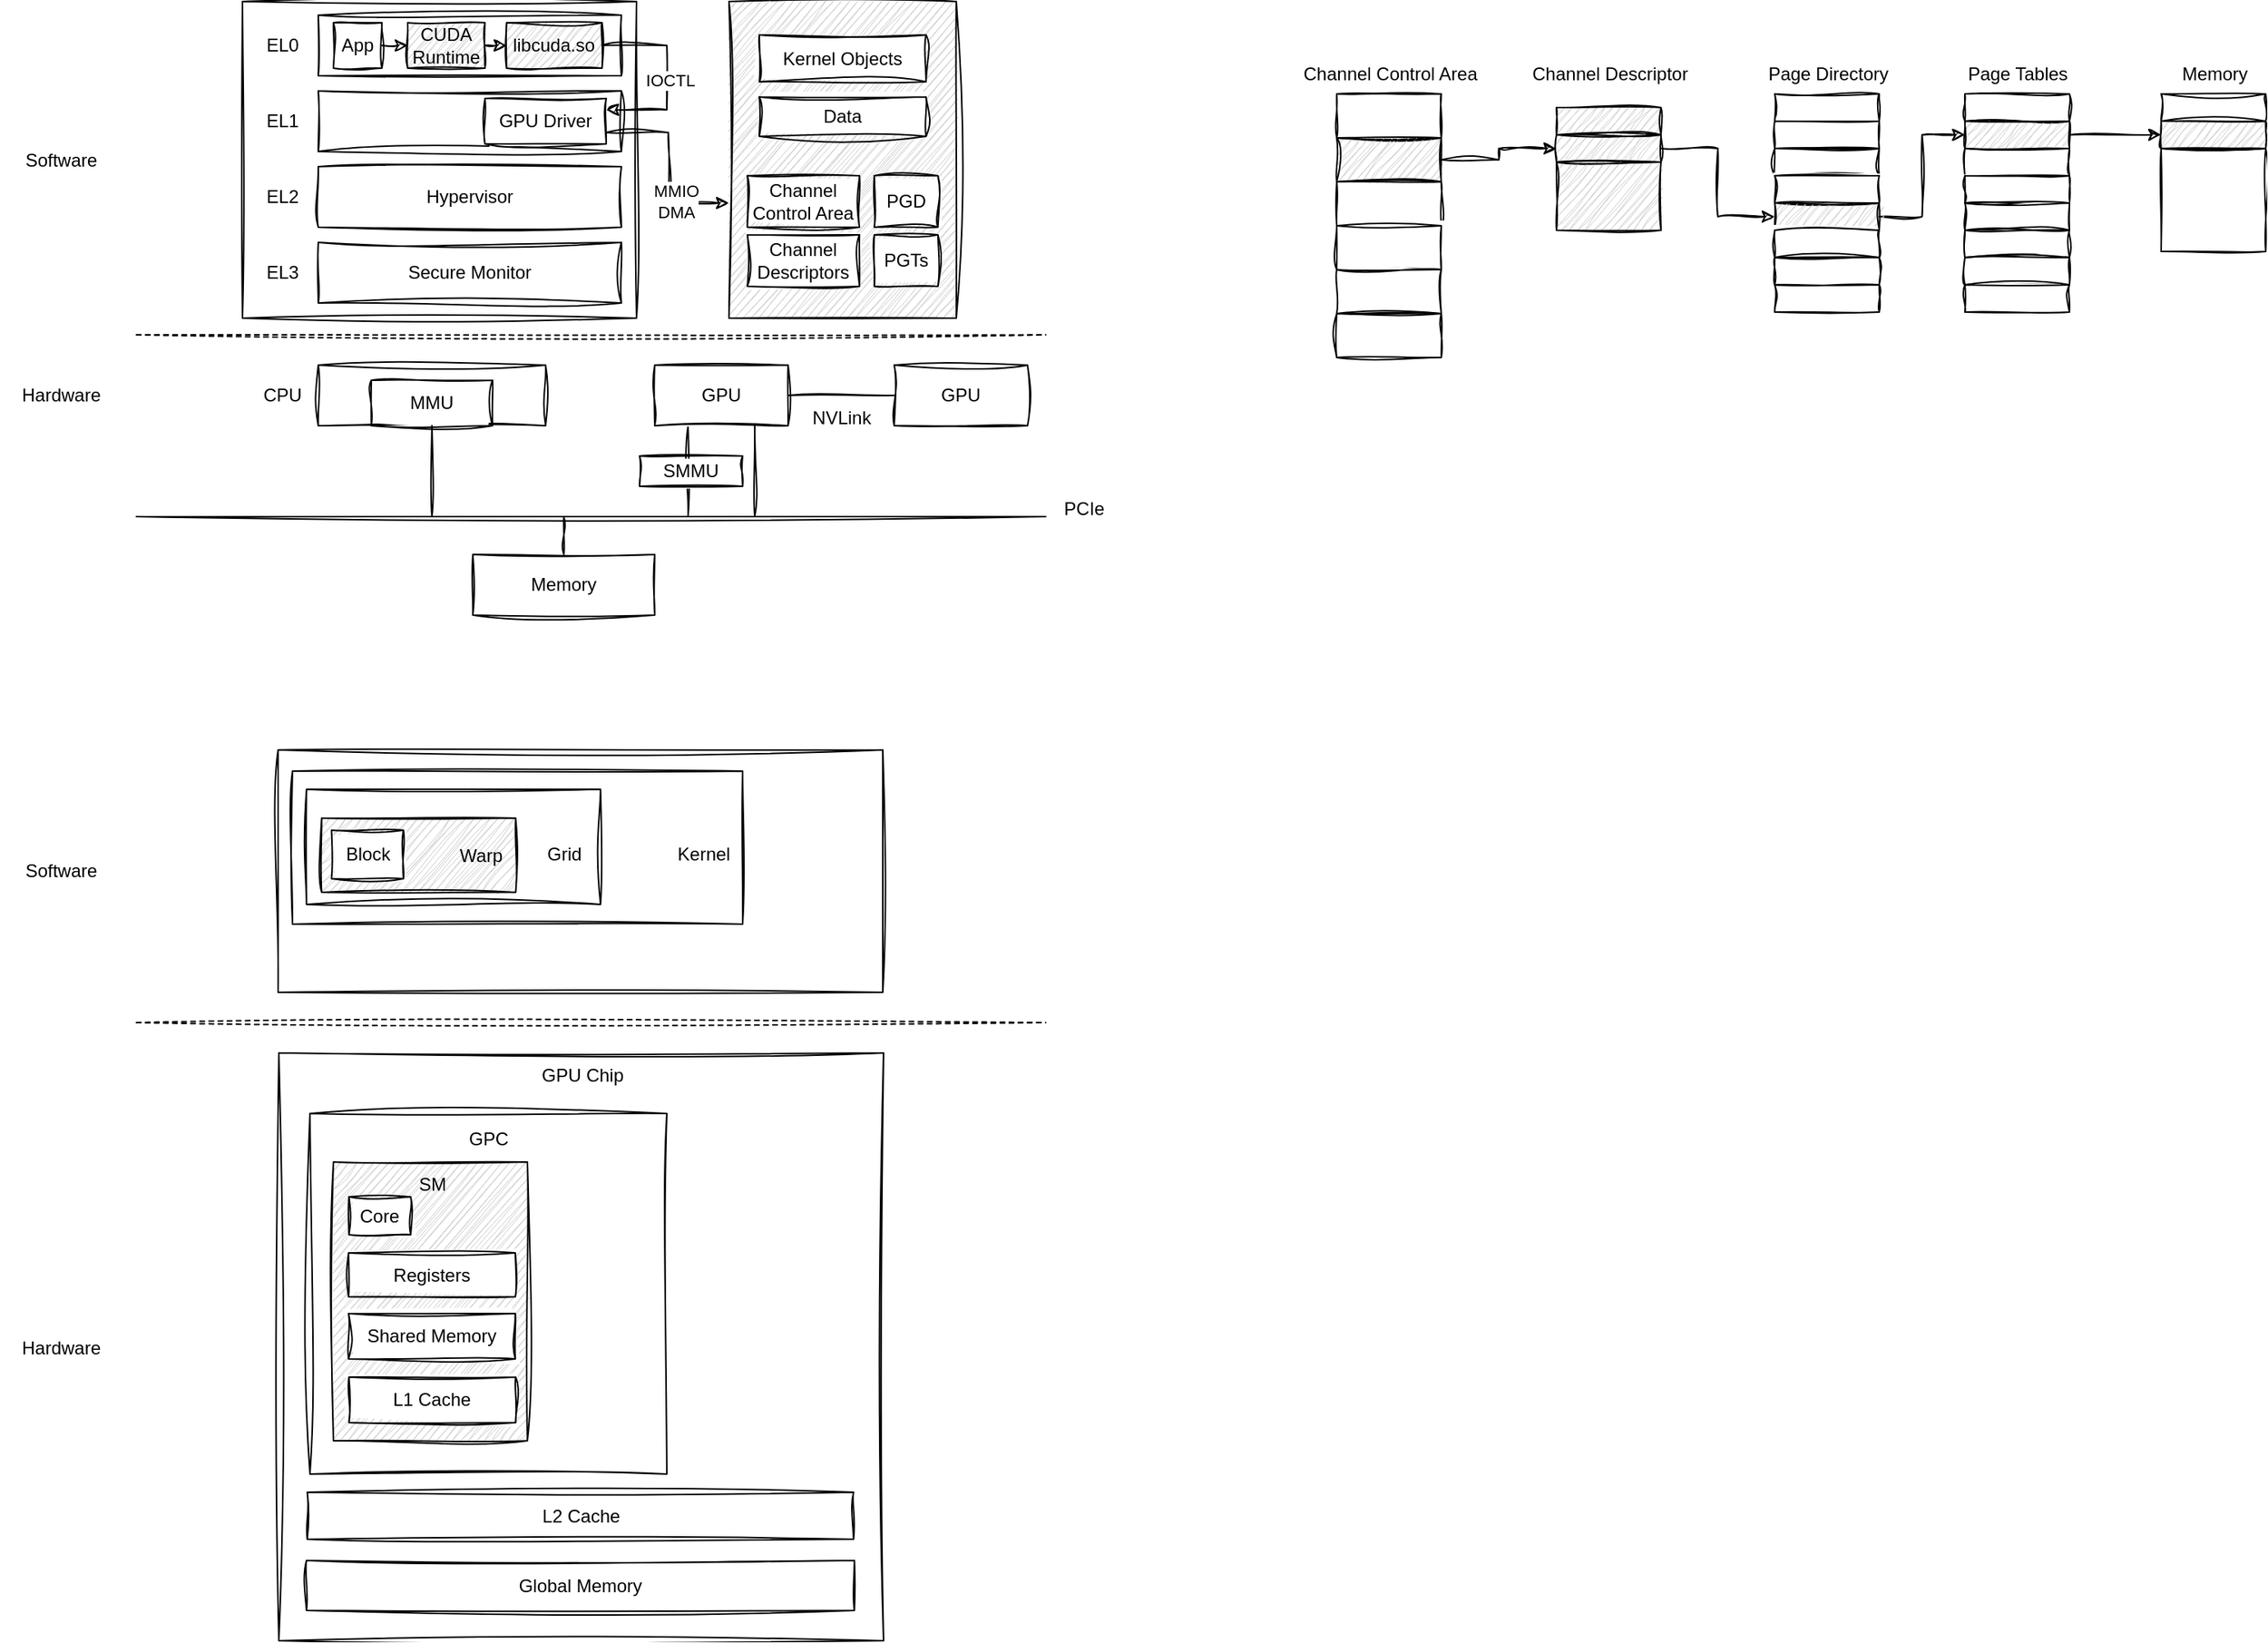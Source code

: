 <mxfile version="22.1.21" type="github">
  <diagram name="第 1 页" id="76gSzwDmyLc00p9UoDqc">
    <mxGraphModel dx="1434" dy="759" grid="0" gridSize="10" guides="1" tooltips="1" connect="1" arrows="1" fold="1" page="1" pageScale="1" pageWidth="827" pageHeight="1169" math="0" shadow="0">
      <root>
        <mxCell id="0" />
        <mxCell id="1" parent="0" />
        <mxCell id="Lvt8BLayGIzZ9a2WDVhJ-5" value="" style="rounded=0;whiteSpace=wrap;html=1;sketch=1;curveFitting=1;jiggle=2;" parent="1" vertex="1">
          <mxGeometry x="213.5" y="538" width="399" height="160" as="geometry" />
        </mxCell>
        <mxCell id="k-6rWUn0pmYKdRlieo-q-6" value="" style="rounded=0;whiteSpace=wrap;html=1;fillStyle=auto;fillColor=#FFFFFF;sketch=1;curveFitting=1;jiggle=2;" parent="1" vertex="1">
          <mxGeometry x="223" y="552" width="297" height="101" as="geometry" />
        </mxCell>
        <mxCell id="YlZIAGrA0F06KBuR_lRS-27" value="" style="endArrow=none;html=1;rounded=0;entryX=0.25;entryY=1;entryDx=0;entryDy=0;sketch=1;curveFitting=1;jiggle=2;" parent="1" edge="1" target="fNoI1GPfpQh8-SWNFA4j-2">
          <mxGeometry width="50" height="50" relative="1" as="geometry">
            <mxPoint x="484" y="384" as="sourcePoint" />
            <mxPoint x="505.5" y="324" as="targetPoint" />
          </mxGeometry>
        </mxCell>
        <mxCell id="YlZIAGrA0F06KBuR_lRS-4" value="" style="rounded=0;whiteSpace=wrap;html=1;fillColor=#CCCCCC;sketch=1;curveFitting=1;jiggle=2;" parent="1" vertex="1">
          <mxGeometry x="511" y="44" width="150" height="209" as="geometry" />
        </mxCell>
        <mxCell id="AxmWXK1IRvQXEE8dryBR-5" value="" style="rounded=0;whiteSpace=wrap;html=1;sketch=1;curveFitting=1;jiggle=2;" parent="1" vertex="1">
          <mxGeometry x="190" y="44" width="260" height="209" as="geometry" />
        </mxCell>
        <mxCell id="fNoI1GPfpQh8-SWNFA4j-1" value="" style="rounded=0;whiteSpace=wrap;html=1;sketch=1;curveFitting=1;jiggle=2;" parent="1" vertex="1">
          <mxGeometry x="240" y="284" width="150" height="40" as="geometry" />
        </mxCell>
        <mxCell id="fNoI1GPfpQh8-SWNFA4j-2" value="GPU" style="rounded=0;whiteSpace=wrap;html=1;sketch=1;curveFitting=1;jiggle=2;" parent="1" vertex="1">
          <mxGeometry x="462" y="284" width="88" height="40" as="geometry" />
        </mxCell>
        <mxCell id="fNoI1GPfpQh8-SWNFA4j-3" value="CPU" style="text;html=1;align=center;verticalAlign=middle;resizable=0;points=[];autosize=1;strokeColor=none;fillColor=none;rounded=0;sketch=1;curveFitting=1;jiggle=2;" parent="1" vertex="1">
          <mxGeometry x="191" y="289" width="50" height="30" as="geometry" />
        </mxCell>
        <mxCell id="fNoI1GPfpQh8-SWNFA4j-5" value="" style="endArrow=none;dashed=1;html=1;rounded=0;sketch=1;curveFitting=1;jiggle=2;" parent="1" edge="1">
          <mxGeometry width="50" height="50" relative="1" as="geometry">
            <mxPoint x="120" y="264" as="sourcePoint" />
            <mxPoint x="720" y="264" as="targetPoint" />
          </mxGeometry>
        </mxCell>
        <mxCell id="fNoI1GPfpQh8-SWNFA4j-6" value="Hardware" style="text;html=1;align=center;verticalAlign=middle;resizable=0;points=[];autosize=1;strokeColor=none;fillColor=none;rounded=0;sketch=1;curveFitting=1;jiggle=2;" parent="1" vertex="1">
          <mxGeometry x="30" y="289" width="80" height="30" as="geometry" />
        </mxCell>
        <mxCell id="fNoI1GPfpQh8-SWNFA4j-7" value="Software" style="text;html=1;align=center;verticalAlign=middle;resizable=0;points=[];autosize=1;strokeColor=none;fillColor=none;rounded=0;sketch=1;curveFitting=1;jiggle=2;" parent="1" vertex="1">
          <mxGeometry x="35" y="134" width="70" height="30" as="geometry" />
        </mxCell>
        <mxCell id="fNoI1GPfpQh8-SWNFA4j-8" value="" style="rounded=0;whiteSpace=wrap;html=1;sketch=1;curveFitting=1;jiggle=2;" parent="1" vertex="1">
          <mxGeometry x="240" y="103" width="200" height="40" as="geometry" />
        </mxCell>
        <mxCell id="fNoI1GPfpQh8-SWNFA4j-10" value="" style="rounded=0;whiteSpace=wrap;html=1;sketch=1;curveFitting=1;jiggle=2;" parent="1" vertex="1">
          <mxGeometry x="240" y="53" width="200" height="40" as="geometry" />
        </mxCell>
        <mxCell id="fNoI1GPfpQh8-SWNFA4j-11" value="GPU Driver" style="rounded=0;whiteSpace=wrap;html=1;fillStyle=auto;fillColor=#FFFFFF;sketch=1;curveFitting=1;jiggle=2;" parent="1" vertex="1">
          <mxGeometry x="350" y="108" width="80" height="30" as="geometry" />
        </mxCell>
        <mxCell id="fNoI1GPfpQh8-SWNFA4j-12" value="MMU" style="rounded=0;whiteSpace=wrap;html=1;sketch=1;curveFitting=1;jiggle=2;" parent="1" vertex="1">
          <mxGeometry x="275" y="294" width="80" height="30" as="geometry" />
        </mxCell>
        <mxCell id="fNoI1GPfpQh8-SWNFA4j-13" value="SMMU" style="rounded=0;whiteSpace=wrap;html=1;sketch=1;curveFitting=1;jiggle=2;" parent="1" vertex="1">
          <mxGeometry x="452" y="344" width="68" height="20" as="geometry" />
        </mxCell>
        <mxCell id="fNoI1GPfpQh8-SWNFA4j-14" value="EL1" style="text;html=1;align=center;verticalAlign=middle;resizable=0;points=[];autosize=1;strokeColor=none;fillColor=none;rounded=0;sketch=1;curveFitting=1;jiggle=2;" parent="1" vertex="1">
          <mxGeometry x="196" y="108" width="40" height="30" as="geometry" />
        </mxCell>
        <mxCell id="fNoI1GPfpQh8-SWNFA4j-15" value="EL0" style="text;html=1;align=center;verticalAlign=middle;resizable=0;points=[];autosize=1;strokeColor=none;fillColor=none;rounded=0;sketch=1;curveFitting=1;jiggle=2;" parent="1" vertex="1">
          <mxGeometry x="196" y="58" width="40" height="30" as="geometry" />
        </mxCell>
        <mxCell id="AxmWXK1IRvQXEE8dryBR-1" value="" style="endArrow=none;html=1;rounded=0;sketch=1;curveFitting=1;jiggle=2;" parent="1" edge="1">
          <mxGeometry width="50" height="50" relative="1" as="geometry">
            <mxPoint x="120" y="384" as="sourcePoint" />
            <mxPoint x="720" y="384" as="targetPoint" />
          </mxGeometry>
        </mxCell>
        <mxCell id="YlZIAGrA0F06KBuR_lRS-17" style="edgeStyle=orthogonalEdgeStyle;rounded=0;orthogonalLoop=1;jettySize=auto;html=1;exitX=1;exitY=0.5;exitDx=0;exitDy=0;entryX=0;entryY=0.5;entryDx=0;entryDy=0;sketch=1;curveFitting=1;jiggle=2;" parent="1" source="AxmWXK1IRvQXEE8dryBR-2" target="AxmWXK1IRvQXEE8dryBR-23" edge="1">
          <mxGeometry relative="1" as="geometry" />
        </mxCell>
        <mxCell id="AxmWXK1IRvQXEE8dryBR-2" value="App" style="rounded=0;whiteSpace=wrap;html=1;fillStyle=auto;fillColor=#FFFFFF;sketch=1;curveFitting=1;jiggle=2;" parent="1" vertex="1">
          <mxGeometry x="250" y="58" width="32" height="30" as="geometry" />
        </mxCell>
        <mxCell id="AxmWXK1IRvQXEE8dryBR-3" value="Hypervisor" style="rounded=0;whiteSpace=wrap;html=1;sketch=1;curveFitting=1;jiggle=2;" parent="1" vertex="1">
          <mxGeometry x="240" y="153" width="200" height="40" as="geometry" />
        </mxCell>
        <mxCell id="AxmWXK1IRvQXEE8dryBR-4" value="Secure Monitor" style="rounded=0;whiteSpace=wrap;html=1;sketch=1;curveFitting=1;jiggle=2;" parent="1" vertex="1">
          <mxGeometry x="240" y="203" width="200" height="40" as="geometry" />
        </mxCell>
        <mxCell id="AxmWXK1IRvQXEE8dryBR-6" value="EL2" style="text;html=1;align=center;verticalAlign=middle;resizable=0;points=[];autosize=1;strokeColor=none;fillColor=none;rounded=0;sketch=1;curveFitting=1;jiggle=2;" parent="1" vertex="1">
          <mxGeometry x="196" y="158" width="40" height="30" as="geometry" />
        </mxCell>
        <mxCell id="AxmWXK1IRvQXEE8dryBR-7" value="EL3" style="text;html=1;align=center;verticalAlign=middle;resizable=0;points=[];autosize=1;strokeColor=none;fillColor=none;rounded=0;sketch=1;curveFitting=1;jiggle=2;" parent="1" vertex="1">
          <mxGeometry x="196" y="208" width="40" height="30" as="geometry" />
        </mxCell>
        <mxCell id="AxmWXK1IRvQXEE8dryBR-9" value="" style="endArrow=none;html=1;rounded=0;entryX=0.5;entryY=1;entryDx=0;entryDy=0;sketch=1;curveFitting=1;jiggle=2;" parent="1" target="fNoI1GPfpQh8-SWNFA4j-12" edge="1">
          <mxGeometry width="50" height="50" relative="1" as="geometry">
            <mxPoint x="315" y="384" as="sourcePoint" />
            <mxPoint x="440" y="304" as="targetPoint" />
          </mxGeometry>
        </mxCell>
        <mxCell id="AxmWXK1IRvQXEE8dryBR-10" value="Memory" style="rounded=0;whiteSpace=wrap;html=1;sketch=1;curveFitting=1;jiggle=2;" parent="1" vertex="1">
          <mxGeometry x="342" y="409" width="120" height="40" as="geometry" />
        </mxCell>
        <mxCell id="AxmWXK1IRvQXEE8dryBR-11" value="" style="endArrow=none;html=1;rounded=0;entryX=0.5;entryY=0;entryDx=0;entryDy=0;sketch=1;curveFitting=1;jiggle=2;" parent="1" target="AxmWXK1IRvQXEE8dryBR-10" edge="1">
          <mxGeometry width="50" height="50" relative="1" as="geometry">
            <mxPoint x="402" y="384" as="sourcePoint" />
            <mxPoint x="342" y="334" as="targetPoint" />
          </mxGeometry>
        </mxCell>
        <mxCell id="AxmWXK1IRvQXEE8dryBR-15" value="PCIe" style="text;html=1;align=center;verticalAlign=middle;resizable=0;points=[];autosize=1;strokeColor=none;fillColor=none;rounded=0;sketch=1;curveFitting=1;jiggle=2;" parent="1" vertex="1">
          <mxGeometry x="720" y="364" width="50" height="30" as="geometry" />
        </mxCell>
        <mxCell id="AxmWXK1IRvQXEE8dryBR-17" value="GPU" style="rounded=0;whiteSpace=wrap;html=1;sketch=1;curveFitting=1;jiggle=2;" parent="1" vertex="1">
          <mxGeometry x="620" y="284" width="88" height="40" as="geometry" />
        </mxCell>
        <mxCell id="AxmWXK1IRvQXEE8dryBR-18" value="" style="endArrow=none;html=1;rounded=0;exitX=1;exitY=0.5;exitDx=0;exitDy=0;entryX=0;entryY=0.5;entryDx=0;entryDy=0;sketch=1;curveFitting=1;jiggle=2;" parent="1" source="fNoI1GPfpQh8-SWNFA4j-2" target="AxmWXK1IRvQXEE8dryBR-17" edge="1">
          <mxGeometry width="50" height="50" relative="1" as="geometry">
            <mxPoint x="538" y="334" as="sourcePoint" />
            <mxPoint x="538" y="404" as="targetPoint" />
          </mxGeometry>
        </mxCell>
        <mxCell id="AxmWXK1IRvQXEE8dryBR-19" value="NVLink" style="text;html=1;align=center;verticalAlign=middle;resizable=0;points=[];autosize=1;strokeColor=none;fillColor=none;rounded=0;sketch=1;curveFitting=1;jiggle=2;" parent="1" vertex="1">
          <mxGeometry x="555" y="304" width="60" height="30" as="geometry" />
        </mxCell>
        <mxCell id="AxmWXK1IRvQXEE8dryBR-22" value="" style="rounded=0;whiteSpace=wrap;html=1;sketch=1;curveFitting=1;jiggle=2;" parent="1" vertex="1">
          <mxGeometry x="214" y="738" width="399" height="388" as="geometry" />
        </mxCell>
        <mxCell id="YlZIAGrA0F06KBuR_lRS-15" style="edgeStyle=orthogonalEdgeStyle;rounded=0;orthogonalLoop=1;jettySize=auto;html=1;entryX=1;entryY=0.25;entryDx=0;entryDy=0;exitX=1;exitY=0.5;exitDx=0;exitDy=0;sketch=1;curveFitting=1;jiggle=2;" parent="1" source="0JP-ZYS46F__58GDjAgf-1" target="fNoI1GPfpQh8-SWNFA4j-11" edge="1">
          <mxGeometry relative="1" as="geometry">
            <Array as="points">
              <mxPoint x="470" y="73" />
              <mxPoint x="470" y="116" />
            </Array>
            <mxPoint x="473" y="23" as="sourcePoint" />
          </mxGeometry>
        </mxCell>
        <mxCell id="YlZIAGrA0F06KBuR_lRS-16" value="IOCTL" style="edgeLabel;html=1;align=center;verticalAlign=middle;resizable=0;points=[];rounded=0;sketch=1;curveFitting=1;jiggle=2;" parent="YlZIAGrA0F06KBuR_lRS-15" vertex="1" connectable="0">
          <mxGeometry x="0.036" y="2" relative="1" as="geometry">
            <mxPoint as="offset" />
          </mxGeometry>
        </mxCell>
        <mxCell id="0JP-ZYS46F__58GDjAgf-2" style="edgeStyle=orthogonalEdgeStyle;rounded=0;orthogonalLoop=1;jettySize=auto;html=1;exitX=1;exitY=0.5;exitDx=0;exitDy=0;entryX=0;entryY=0.5;entryDx=0;entryDy=0;sketch=1;curveFitting=1;jiggle=2;" parent="1" source="AxmWXK1IRvQXEE8dryBR-23" target="0JP-ZYS46F__58GDjAgf-1" edge="1">
          <mxGeometry relative="1" as="geometry" />
        </mxCell>
        <mxCell id="AxmWXK1IRvQXEE8dryBR-23" value="CUDA Runtime" style="rounded=0;whiteSpace=wrap;html=1;fillStyle=auto;fillColor=#CCCCCC;sketch=1;curveFitting=1;jiggle=2;" parent="1" vertex="1">
          <mxGeometry x="299" y="58" width="51" height="30" as="geometry" />
        </mxCell>
        <mxCell id="AxmWXK1IRvQXEE8dryBR-24" value="" style="rounded=0;whiteSpace=wrap;html=1;sketch=1;curveFitting=1;jiggle=2;" parent="1" vertex="1">
          <mxGeometry x="234.5" y="778" width="235.5" height="238" as="geometry" />
        </mxCell>
        <mxCell id="AxmWXK1IRvQXEE8dryBR-25" value="GPU Chip" style="text;html=1;align=center;verticalAlign=middle;resizable=0;points=[];autosize=1;strokeColor=none;fillColor=none;rounded=0;sketch=1;curveFitting=1;jiggle=2;" parent="1" vertex="1">
          <mxGeometry x="374" y="738" width="80" height="30" as="geometry" />
        </mxCell>
        <mxCell id="Lvt8BLayGIzZ9a2WDVhJ-1" value="" style="endArrow=none;dashed=1;html=1;rounded=0;sketch=1;curveFitting=1;jiggle=2;" parent="1" edge="1">
          <mxGeometry width="50" height="50" relative="1" as="geometry">
            <mxPoint x="120" y="718" as="sourcePoint" />
            <mxPoint x="720" y="718" as="targetPoint" />
          </mxGeometry>
        </mxCell>
        <mxCell id="Lvt8BLayGIzZ9a2WDVhJ-2" value="Hardware" style="text;html=1;align=center;verticalAlign=middle;resizable=0;points=[];autosize=1;strokeColor=none;fillColor=none;rounded=0;sketch=1;curveFitting=1;jiggle=2;" parent="1" vertex="1">
          <mxGeometry x="30" y="918" width="80" height="30" as="geometry" />
        </mxCell>
        <mxCell id="Lvt8BLayGIzZ9a2WDVhJ-3" value="Software" style="text;html=1;align=center;verticalAlign=middle;resizable=0;points=[];autosize=1;strokeColor=none;fillColor=none;rounded=0;sketch=1;curveFitting=1;jiggle=2;" parent="1" vertex="1">
          <mxGeometry x="35" y="603" width="70" height="30" as="geometry" />
        </mxCell>
        <mxCell id="Lvt8BLayGIzZ9a2WDVhJ-9" value="Global Memory" style="rounded=0;whiteSpace=wrap;html=1;sketch=1;curveFitting=1;jiggle=2;" parent="1" vertex="1">
          <mxGeometry x="232.25" y="1073" width="361.5" height="33" as="geometry" />
        </mxCell>
        <mxCell id="Lvt8BLayGIzZ9a2WDVhJ-10" value="L2 Cache" style="rounded=0;whiteSpace=wrap;html=1;sketch=1;curveFitting=1;jiggle=2;" parent="1" vertex="1">
          <mxGeometry x="232.75" y="1028" width="360.5" height="31" as="geometry" />
        </mxCell>
        <mxCell id="Lvt8BLayGIzZ9a2WDVhJ-12" value="" style="rounded=0;whiteSpace=wrap;html=1;fillColor=#CCCCCC;fillStyle=auto;sketch=1;curveFitting=1;jiggle=2;" parent="1" vertex="1">
          <mxGeometry x="250" y="810" width="128" height="184" as="geometry" />
        </mxCell>
        <mxCell id="AxmWXK1IRvQXEE8dryBR-26" value="SM" style="text;html=1;align=center;verticalAlign=middle;resizable=0;points=[];autosize=1;strokeColor=none;fillColor=none;rounded=0;sketch=1;curveFitting=1;jiggle=2;" parent="1" vertex="1">
          <mxGeometry x="295" y="810" width="40" height="30" as="geometry" />
        </mxCell>
        <mxCell id="AxmWXK1IRvQXEE8dryBR-27" value="Core" style="rounded=0;whiteSpace=wrap;html=1;sketch=1;curveFitting=1;jiggle=2;" parent="1" vertex="1">
          <mxGeometry x="260.25" y="833" width="40.75" height="25" as="geometry" />
        </mxCell>
        <mxCell id="AxmWXK1IRvQXEE8dryBR-28" value="Registers" style="rounded=0;whiteSpace=wrap;html=1;sketch=1;curveFitting=1;jiggle=2;" parent="1" vertex="1">
          <mxGeometry x="260" y="870" width="110" height="29" as="geometry" />
        </mxCell>
        <mxCell id="AxmWXK1IRvQXEE8dryBR-30" value="Shared Memory" style="rounded=0;whiteSpace=wrap;html=1;sketch=1;curveFitting=1;jiggle=2;" parent="1" vertex="1">
          <mxGeometry x="260" y="910" width="110" height="30" as="geometry" />
        </mxCell>
        <mxCell id="YlZIAGrA0F06KBuR_lRS-2" value="Kernel Objects" style="rounded=0;whiteSpace=wrap;html=1;fillColor=#FFFFFF;sketch=1;curveFitting=1;jiggle=2;" parent="1" vertex="1">
          <mxGeometry x="531" y="66" width="110" height="31" as="geometry" />
        </mxCell>
        <mxCell id="YlZIAGrA0F06KBuR_lRS-5" value="GPC" style="text;html=1;align=center;verticalAlign=middle;resizable=0;points=[];autosize=1;strokeColor=none;fillColor=none;rounded=0;sketch=1;curveFitting=1;jiggle=2;" parent="1" vertex="1">
          <mxGeometry x="327.25" y="780" width="50" height="30" as="geometry" />
        </mxCell>
        <mxCell id="YlZIAGrA0F06KBuR_lRS-6" value="" style="rounded=0;whiteSpace=wrap;html=1;fillStyle=auto;fillColor=#FFFFFF;sketch=1;curveFitting=1;jiggle=2;" parent="1" vertex="1">
          <mxGeometry x="232.25" y="564" width="194" height="76" as="geometry" />
        </mxCell>
        <mxCell id="YlZIAGrA0F06KBuR_lRS-7" value="" style="rounded=0;whiteSpace=wrap;html=1;fillColor=#CCCCCC;sketch=1;curveFitting=1;jiggle=2;" parent="1" vertex="1">
          <mxGeometry x="242.25" y="583" width="128" height="49" as="geometry" />
        </mxCell>
        <mxCell id="YlZIAGrA0F06KBuR_lRS-8" value="Grid" style="text;html=1;align=center;verticalAlign=middle;resizable=0;points=[];autosize=1;strokeColor=none;fillColor=none;rounded=0;sketch=1;curveFitting=1;jiggle=2;" parent="1" vertex="1">
          <mxGeometry x="377.25" y="592" width="50" height="30" as="geometry" />
        </mxCell>
        <mxCell id="k-6rWUn0pmYKdRlieo-q-2" value="L1 Cache" style="rounded=0;whiteSpace=wrap;html=1;sketch=1;curveFitting=1;jiggle=2;" parent="1" vertex="1">
          <mxGeometry x="260.25" y="952" width="110" height="30" as="geometry" />
        </mxCell>
        <mxCell id="k-6rWUn0pmYKdRlieo-q-4" value="Warp" style="text;html=1;align=center;verticalAlign=middle;resizable=0;points=[];autosize=1;strokeColor=none;fillColor=none;rounded=0;sketch=1;curveFitting=1;jiggle=2;" parent="1" vertex="1">
          <mxGeometry x="324.25" y="594.5" width="46" height="26" as="geometry" />
        </mxCell>
        <mxCell id="k-6rWUn0pmYKdRlieo-q-5" value="Block" style="rounded=0;whiteSpace=wrap;html=1;sketch=1;curveFitting=1;jiggle=2;" parent="1" vertex="1">
          <mxGeometry x="248.75" y="591" width="47.5" height="32" as="geometry" />
        </mxCell>
        <mxCell id="k-6rWUn0pmYKdRlieo-q-7" value="Kernel" style="text;html=1;align=center;verticalAlign=middle;resizable=0;points=[];autosize=1;strokeColor=none;fillColor=none;rounded=0;sketch=1;curveFitting=1;jiggle=2;" parent="1" vertex="1">
          <mxGeometry x="467" y="594" width="53" height="26" as="geometry" />
        </mxCell>
        <mxCell id="k-6rWUn0pmYKdRlieo-q-8" value="Channel Control Area" style="rounded=0;whiteSpace=wrap;html=1;fillColor=#FFFFFF;sketch=1;curveFitting=1;jiggle=2;" parent="1" vertex="1">
          <mxGeometry x="523.13" y="159" width="74" height="34" as="geometry" />
        </mxCell>
        <mxCell id="k-6rWUn0pmYKdRlieo-q-9" value="" style="rounded=0;whiteSpace=wrap;html=1;fillColor=#FFFFFF;fillStyle=auto;sketch=1;curveFitting=1;jiggle=2;" parent="1" vertex="1">
          <mxGeometry x="912" y="105" width="69" height="29" as="geometry" />
        </mxCell>
        <mxCell id="k-6rWUn0pmYKdRlieo-q-12" value="Channel Control Area" style="text;html=1;align=center;verticalAlign=middle;resizable=0;points=[];autosize=1;strokeColor=none;fillColor=none;sketch=1;curveFitting=1;jiggle=2;" parent="1" vertex="1">
          <mxGeometry x="880" y="79" width="133" height="26" as="geometry" />
        </mxCell>
        <mxCell id="k-6rWUn0pmYKdRlieo-q-55" style="edgeStyle=orthogonalEdgeStyle;rounded=0;orthogonalLoop=1;jettySize=auto;html=1;exitX=1;exitY=0.5;exitDx=0;exitDy=0;entryX=0;entryY=0.5;entryDx=0;entryDy=0;sketch=1;curveFitting=1;jiggle=2;" parent="1" source="k-6rWUn0pmYKdRlieo-q-13" target="k-6rWUn0pmYKdRlieo-q-25" edge="1">
          <mxGeometry relative="1" as="geometry" />
        </mxCell>
        <mxCell id="k-6rWUn0pmYKdRlieo-q-13" value="" style="rounded=0;whiteSpace=wrap;html=1;fillColor=#CCCCCC;fillStyle=auto;sketch=1;curveFitting=1;jiggle=2;" parent="1" vertex="1">
          <mxGeometry x="912" y="134" width="69" height="29" as="geometry" />
        </mxCell>
        <mxCell id="k-6rWUn0pmYKdRlieo-q-14" value="" style="rounded=0;whiteSpace=wrap;html=1;fillColor=#FFFFFF;fillStyle=auto;sketch=1;curveFitting=1;jiggle=2;" parent="1" vertex="1">
          <mxGeometry x="912" y="163" width="69" height="29" as="geometry" />
        </mxCell>
        <mxCell id="k-6rWUn0pmYKdRlieo-q-15" value="" style="rounded=0;whiteSpace=wrap;html=1;fillColor=#FFFFFF;fillStyle=auto;sketch=1;curveFitting=1;jiggle=2;" parent="1" vertex="1">
          <mxGeometry x="912" y="192" width="69" height="29" as="geometry" />
        </mxCell>
        <mxCell id="k-6rWUn0pmYKdRlieo-q-16" value="" style="rounded=0;whiteSpace=wrap;html=1;fillColor=#FFFFFF;fillStyle=auto;sketch=1;curveFitting=1;jiggle=2;" parent="1" vertex="1">
          <mxGeometry x="912" y="221" width="69" height="29" as="geometry" />
        </mxCell>
        <mxCell id="k-6rWUn0pmYKdRlieo-q-17" value="" style="rounded=0;whiteSpace=wrap;html=1;fillColor=#FFFFFF;fillStyle=auto;sketch=1;curveFitting=1;jiggle=2;" parent="1" vertex="1">
          <mxGeometry x="912" y="250" width="69" height="29" as="geometry" />
        </mxCell>
        <mxCell id="k-6rWUn0pmYKdRlieo-q-18" value="Channel Descriptors" style="rounded=0;whiteSpace=wrap;html=1;fillColor=#FFFFFF;sketch=1;curveFitting=1;jiggle=2;" parent="1" vertex="1">
          <mxGeometry x="523.13" y="198" width="74" height="34" as="geometry" />
        </mxCell>
        <mxCell id="k-6rWUn0pmYKdRlieo-q-19" value="PGD" style="rounded=0;whiteSpace=wrap;html=1;fillColor=#FFFFFF;sketch=1;curveFitting=1;jiggle=2;" parent="1" vertex="1">
          <mxGeometry x="606.88" y="159" width="42" height="34" as="geometry" />
        </mxCell>
        <mxCell id="k-6rWUn0pmYKdRlieo-q-20" value="PGTs" style="rounded=0;whiteSpace=wrap;html=1;fillColor=#FFFFFF;sketch=1;curveFitting=1;jiggle=2;" parent="1" vertex="1">
          <mxGeometry x="606.88" y="198" width="42" height="34" as="geometry" />
        </mxCell>
        <mxCell id="k-6rWUn0pmYKdRlieo-q-22" value="Data" style="rounded=0;whiteSpace=wrap;html=1;fillColor=#FFFFFF;sketch=1;curveFitting=1;jiggle=2;" parent="1" vertex="1">
          <mxGeometry x="531" y="107" width="110" height="26" as="geometry" />
        </mxCell>
        <mxCell id="k-6rWUn0pmYKdRlieo-q-23" value="" style="rounded=0;whiteSpace=wrap;html=1;fillColor=#CCCCCC;fillStyle=auto;sketch=1;curveFitting=1;jiggle=2;" parent="1" vertex="1">
          <mxGeometry x="1057" y="114" width="69" height="18" as="geometry" />
        </mxCell>
        <mxCell id="k-6rWUn0pmYKdRlieo-q-24" value="Channel Descriptor" style="text;html=1;align=center;verticalAlign=middle;resizable=0;points=[];autosize=1;strokeColor=none;fillColor=none;sketch=1;curveFitting=1;jiggle=2;" parent="1" vertex="1">
          <mxGeometry x="1031" y="79" width="121" height="26" as="geometry" />
        </mxCell>
        <mxCell id="k-6rWUn0pmYKdRlieo-q-56" style="edgeStyle=orthogonalEdgeStyle;rounded=0;orthogonalLoop=1;jettySize=auto;html=1;exitX=1;exitY=0.5;exitDx=0;exitDy=0;entryX=0;entryY=0.5;entryDx=0;entryDy=0;sketch=1;curveFitting=1;jiggle=2;" parent="1" source="k-6rWUn0pmYKdRlieo-q-25" target="k-6rWUn0pmYKdRlieo-q-40" edge="1">
          <mxGeometry relative="1" as="geometry" />
        </mxCell>
        <mxCell id="k-6rWUn0pmYKdRlieo-q-25" value="" style="rounded=0;whiteSpace=wrap;html=1;fillColor=#CCCCCC;fillStyle=auto;sketch=1;curveFitting=1;jiggle=2;" parent="1" vertex="1">
          <mxGeometry x="1057" y="132" width="69" height="18" as="geometry" />
        </mxCell>
        <mxCell id="k-6rWUn0pmYKdRlieo-q-26" value="" style="rounded=0;whiteSpace=wrap;html=1;fillColor=#CCCCCC;fillStyle=auto;sketch=1;curveFitting=1;jiggle=2;" parent="1" vertex="1">
          <mxGeometry x="1057" y="150" width="69" height="45" as="geometry" />
        </mxCell>
        <mxCell id="k-6rWUn0pmYKdRlieo-q-27" value="Page Directory" style="text;html=1;align=center;verticalAlign=middle;resizable=0;points=[];autosize=1;strokeColor=none;fillColor=none;sketch=1;curveFitting=1;jiggle=2;" parent="1" vertex="1">
          <mxGeometry x="1187" y="79" width="97" height="26" as="geometry" />
        </mxCell>
        <mxCell id="k-6rWUn0pmYKdRlieo-q-28" value="Page Tables" style="text;html=1;align=center;verticalAlign=middle;resizable=0;points=[];autosize=1;strokeColor=none;fillColor=none;sketch=1;curveFitting=1;jiggle=2;" parent="1" vertex="1">
          <mxGeometry x="1319" y="79" width="84" height="26" as="geometry" />
        </mxCell>
        <mxCell id="k-6rWUn0pmYKdRlieo-q-29" value="Memory" style="text;html=1;align=center;verticalAlign=middle;resizable=0;points=[];autosize=1;strokeColor=none;fillColor=none;sketch=1;curveFitting=1;jiggle=2;" parent="1" vertex="1">
          <mxGeometry x="1460" y="79" width="61" height="26" as="geometry" />
        </mxCell>
        <mxCell id="k-6rWUn0pmYKdRlieo-q-36" value="" style="rounded=0;whiteSpace=wrap;html=1;fillColor=#FFFFFF;fillStyle=auto;sketch=1;curveFitting=1;jiggle=2;" parent="1" vertex="1">
          <mxGeometry x="1201" y="105" width="69" height="18" as="geometry" />
        </mxCell>
        <mxCell id="k-6rWUn0pmYKdRlieo-q-37" value="" style="rounded=0;whiteSpace=wrap;html=1;fillColor=#FFFFFF;fillStyle=auto;sketch=1;curveFitting=1;jiggle=2;" parent="1" vertex="1">
          <mxGeometry x="1201" y="123" width="69" height="18" as="geometry" />
        </mxCell>
        <mxCell id="k-6rWUn0pmYKdRlieo-q-38" value="" style="rounded=0;whiteSpace=wrap;html=1;fillColor=#FFFFFF;fillStyle=auto;sketch=1;curveFitting=1;jiggle=2;" parent="1" vertex="1">
          <mxGeometry x="1201" y="141" width="69" height="18" as="geometry" />
        </mxCell>
        <mxCell id="k-6rWUn0pmYKdRlieo-q-39" value="" style="rounded=0;whiteSpace=wrap;html=1;fillColor=#FFFFFF;fillStyle=auto;sketch=1;curveFitting=1;jiggle=2;" parent="1" vertex="1">
          <mxGeometry x="1201" y="159" width="69" height="18" as="geometry" />
        </mxCell>
        <mxCell id="k-6rWUn0pmYKdRlieo-q-57" style="edgeStyle=orthogonalEdgeStyle;rounded=0;orthogonalLoop=1;jettySize=auto;html=1;exitX=1;exitY=0.5;exitDx=0;exitDy=0;entryX=0;entryY=0.5;entryDx=0;entryDy=0;sketch=1;curveFitting=1;jiggle=2;" parent="1" source="k-6rWUn0pmYKdRlieo-q-40" target="k-6rWUn0pmYKdRlieo-q-45" edge="1">
          <mxGeometry relative="1" as="geometry" />
        </mxCell>
        <mxCell id="k-6rWUn0pmYKdRlieo-q-40" value="" style="rounded=0;whiteSpace=wrap;html=1;fillColor=#CCCCCC;fillStyle=auto;sketch=1;curveFitting=1;jiggle=2;" parent="1" vertex="1">
          <mxGeometry x="1201" y="177" width="69" height="18" as="geometry" />
        </mxCell>
        <mxCell id="k-6rWUn0pmYKdRlieo-q-41" value="" style="rounded=0;whiteSpace=wrap;html=1;fillColor=#FFFFFF;fillStyle=auto;sketch=1;curveFitting=1;jiggle=2;" parent="1" vertex="1">
          <mxGeometry x="1201" y="195" width="69" height="18" as="geometry" />
        </mxCell>
        <mxCell id="k-6rWUn0pmYKdRlieo-q-42" value="" style="rounded=0;whiteSpace=wrap;html=1;fillColor=#FFFFFF;fillStyle=auto;sketch=1;curveFitting=1;jiggle=2;" parent="1" vertex="1">
          <mxGeometry x="1201" y="213" width="69" height="18" as="geometry" />
        </mxCell>
        <mxCell id="k-6rWUn0pmYKdRlieo-q-43" value="" style="rounded=0;whiteSpace=wrap;html=1;fillColor=#FFFFFF;fillStyle=auto;sketch=1;curveFitting=1;jiggle=2;" parent="1" vertex="1">
          <mxGeometry x="1201" y="231" width="69" height="18" as="geometry" />
        </mxCell>
        <mxCell id="k-6rWUn0pmYKdRlieo-q-44" value="" style="rounded=0;whiteSpace=wrap;html=1;fillColor=#FFFFFF;fillStyle=auto;sketch=1;curveFitting=1;jiggle=2;" parent="1" vertex="1">
          <mxGeometry x="1326.5" y="105" width="69" height="18" as="geometry" />
        </mxCell>
        <mxCell id="k-6rWUn0pmYKdRlieo-q-58" style="edgeStyle=orthogonalEdgeStyle;rounded=0;orthogonalLoop=1;jettySize=auto;html=1;exitX=1;exitY=0.5;exitDx=0;exitDy=0;sketch=1;curveFitting=1;jiggle=2;" parent="1" source="k-6rWUn0pmYKdRlieo-q-45" target="k-6rWUn0pmYKdRlieo-q-53" edge="1">
          <mxGeometry relative="1" as="geometry" />
        </mxCell>
        <mxCell id="k-6rWUn0pmYKdRlieo-q-45" value="" style="rounded=0;whiteSpace=wrap;html=1;fillColor=#CCCCCC;fillStyle=auto;sketch=1;curveFitting=1;jiggle=2;" parent="1" vertex="1">
          <mxGeometry x="1326.5" y="123" width="69" height="18" as="geometry" />
        </mxCell>
        <mxCell id="k-6rWUn0pmYKdRlieo-q-46" value="" style="rounded=0;whiteSpace=wrap;html=1;fillColor=#FFFFFF;fillStyle=auto;sketch=1;curveFitting=1;jiggle=2;" parent="1" vertex="1">
          <mxGeometry x="1326.5" y="141" width="69" height="18" as="geometry" />
        </mxCell>
        <mxCell id="k-6rWUn0pmYKdRlieo-q-47" value="" style="rounded=0;whiteSpace=wrap;html=1;fillColor=#FFFFFF;fillStyle=auto;sketch=1;curveFitting=1;jiggle=2;" parent="1" vertex="1">
          <mxGeometry x="1326.5" y="159" width="69" height="18" as="geometry" />
        </mxCell>
        <mxCell id="k-6rWUn0pmYKdRlieo-q-48" value="" style="rounded=0;whiteSpace=wrap;html=1;fillColor=#FFFFFF;fillStyle=auto;sketch=1;curveFitting=1;jiggle=2;" parent="1" vertex="1">
          <mxGeometry x="1326.5" y="177" width="69" height="18" as="geometry" />
        </mxCell>
        <mxCell id="k-6rWUn0pmYKdRlieo-q-49" value="" style="rounded=0;whiteSpace=wrap;html=1;fillColor=#FFFFFF;fillStyle=auto;sketch=1;curveFitting=1;jiggle=2;" parent="1" vertex="1">
          <mxGeometry x="1326.5" y="195" width="69" height="18" as="geometry" />
        </mxCell>
        <mxCell id="k-6rWUn0pmYKdRlieo-q-50" value="" style="rounded=0;whiteSpace=wrap;html=1;fillColor=#FFFFFF;fillStyle=auto;sketch=1;curveFitting=1;jiggle=2;" parent="1" vertex="1">
          <mxGeometry x="1326.5" y="213" width="69" height="18" as="geometry" />
        </mxCell>
        <mxCell id="k-6rWUn0pmYKdRlieo-q-51" value="" style="rounded=0;whiteSpace=wrap;html=1;fillColor=#FFFFFF;fillStyle=auto;sketch=1;curveFitting=1;jiggle=2;" parent="1" vertex="1">
          <mxGeometry x="1326.5" y="231" width="69" height="18" as="geometry" />
        </mxCell>
        <mxCell id="k-6rWUn0pmYKdRlieo-q-52" value="" style="rounded=0;whiteSpace=wrap;html=1;fillColor=#FFFFFF;fillStyle=auto;sketch=1;curveFitting=1;jiggle=2;" parent="1" vertex="1">
          <mxGeometry x="1456" y="105" width="69" height="18" as="geometry" />
        </mxCell>
        <mxCell id="k-6rWUn0pmYKdRlieo-q-53" value="" style="rounded=0;whiteSpace=wrap;html=1;fillColor=#CCCCCC;fillStyle=auto;sketch=1;curveFitting=1;jiggle=2;" parent="1" vertex="1">
          <mxGeometry x="1456" y="123" width="69" height="18" as="geometry" />
        </mxCell>
        <mxCell id="k-6rWUn0pmYKdRlieo-q-54" value="" style="rounded=0;whiteSpace=wrap;html=1;fillColor=#FFFFFF;fillStyle=auto;sketch=1;curveFitting=1;jiggle=2;" parent="1" vertex="1">
          <mxGeometry x="1456" y="141" width="69" height="68" as="geometry" />
        </mxCell>
        <mxCell id="0JP-ZYS46F__58GDjAgf-1" value="libcuda.so" style="rounded=0;whiteSpace=wrap;html=1;fillStyle=auto;fillColor=#CCCCCC;sketch=1;curveFitting=1;jiggle=2;" parent="1" vertex="1">
          <mxGeometry x="364.25" y="58" width="63" height="30" as="geometry" />
        </mxCell>
        <mxCell id="Idt8ta1ApDwivR_wq5ud-1" value="" style="endArrow=none;html=1;rounded=0;entryX=0.75;entryY=1;entryDx=0;entryDy=0;sketch=1;curveFitting=1;jiggle=2;" edge="1" parent="1" target="fNoI1GPfpQh8-SWNFA4j-2">
          <mxGeometry width="50" height="50" relative="1" as="geometry">
            <mxPoint x="528" y="384" as="sourcePoint" />
            <mxPoint x="494" y="334" as="targetPoint" />
          </mxGeometry>
        </mxCell>
        <mxCell id="YlZIAGrA0F06KBuR_lRS-19" style="edgeStyle=orthogonalEdgeStyle;rounded=0;orthogonalLoop=1;jettySize=auto;html=1;exitX=1;exitY=0.75;exitDx=0;exitDy=0;sketch=1;curveFitting=1;jiggle=2;" parent="1" source="fNoI1GPfpQh8-SWNFA4j-11" target="YlZIAGrA0F06KBuR_lRS-4" edge="1">
          <mxGeometry relative="1" as="geometry">
            <Array as="points">
              <mxPoint x="471" y="131" />
              <mxPoint x="471" y="177" />
            </Array>
          </mxGeometry>
        </mxCell>
        <mxCell id="YlZIAGrA0F06KBuR_lRS-22" value="MMIO&lt;br&gt;DMA" style="edgeLabel;html=1;align=center;verticalAlign=middle;resizable=0;points=[];rounded=0;sketch=1;curveFitting=1;jiggle=2;" parent="YlZIAGrA0F06KBuR_lRS-19" vertex="1" connectable="0">
          <mxGeometry x="0.333" y="1" relative="1" as="geometry">
            <mxPoint x="4" y="1" as="offset" />
          </mxGeometry>
        </mxCell>
      </root>
    </mxGraphModel>
  </diagram>
</mxfile>
